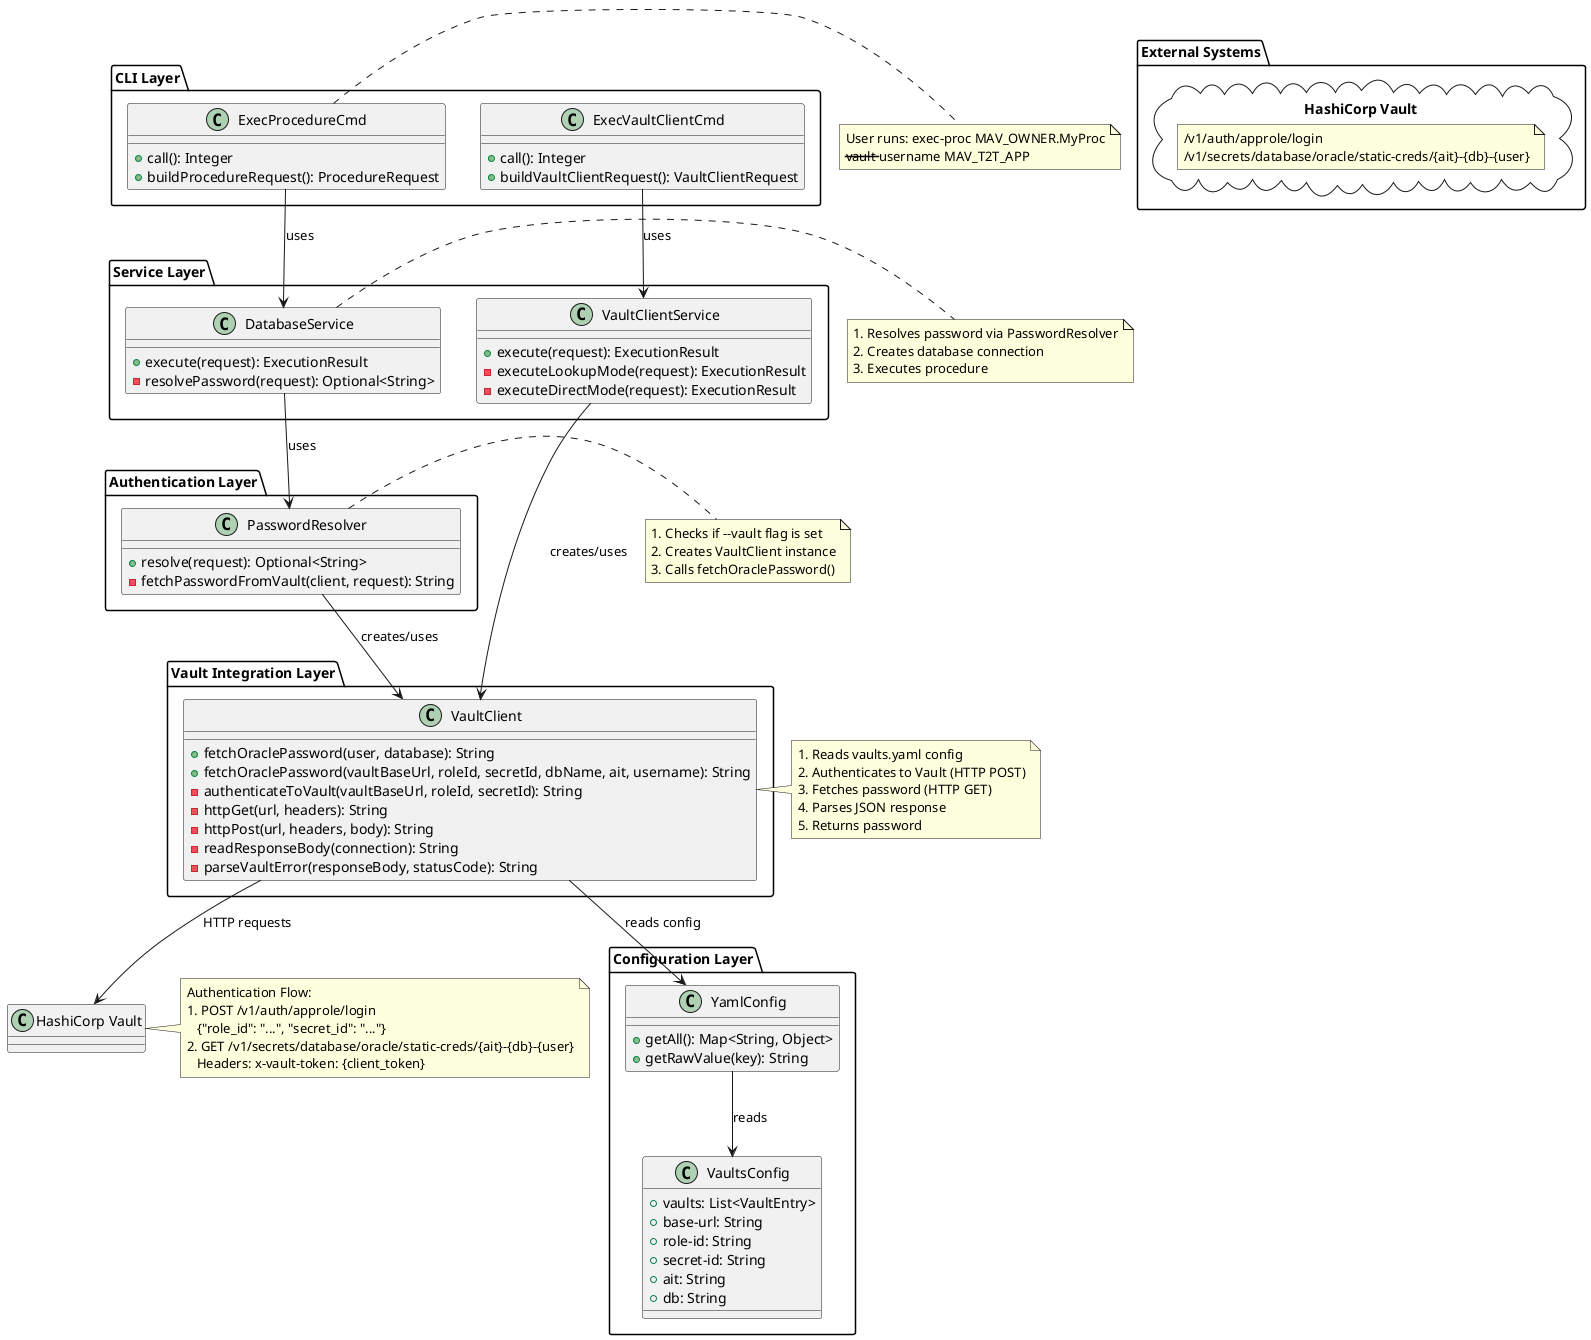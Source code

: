 @startuml VaultClient_Architecture_Flow

!define RECTANGLE class

package "CLI Layer" {
    RECTANGLE ExecProcedureCmd {
        +call(): Integer
        +buildProcedureRequest(): ProcedureRequest
    }
    
    RECTANGLE ExecVaultClientCmd {
        +call(): Integer
        +buildVaultClientRequest(): VaultClientRequest
    }
}

package "Service Layer" {
    RECTANGLE DatabaseService {
        +execute(request): ExecutionResult
        -resolvePassword(request): Optional<String>
    }
    
    RECTANGLE VaultClientService {
        +execute(request): ExecutionResult
        -executeLookupMode(request): ExecutionResult
        -executeDirectMode(request): ExecutionResult
    }
}

package "Authentication Layer" {
    RECTANGLE PasswordResolver {
        +resolve(request): Optional<String>
        -fetchPasswordFromVault(client, request): String
    }
}

package "Vault Integration Layer" {
    RECTANGLE VaultClient {
        +fetchOraclePassword(user, database): String
        +fetchOraclePassword(vaultBaseUrl, roleId, secretId, dbName, ait, username): String
        -authenticateToVault(vaultBaseUrl, roleId, secretId): String
        -httpGet(url, headers): String
        -httpPost(url, headers, body): String
        -readResponseBody(connection): String
        -parseVaultError(responseBody, statusCode): String
    }
}

package "Configuration Layer" {
    RECTANGLE YamlConfig {
        +getAll(): Map<String, Object>
        +getRawValue(key): String
    }
    
    RECTANGLE VaultsConfig {
        +vaults: List<VaultEntry>
        +base-url: String
        +role-id: String
        +secret-id: String
        +ait: String
        +db: String
    }
}

package "External Systems" {
    cloud "HashiCorp Vault" as Vault {
        note as VaultEndpoints
            /v1/auth/approle/login
            /v1/secrets/database/oracle/static-creds/{ait}-{db}-{user}
        end note
    }
}

' CLI Layer relationships
ExecProcedureCmd --> DatabaseService : uses
ExecVaultClientCmd --> VaultClientService : uses

' Service Layer relationships
DatabaseService --> PasswordResolver : uses
VaultClientService --> VaultClient : creates/uses

' Authentication Layer relationships
PasswordResolver --> VaultClient : creates/uses

' Vault Integration Layer relationships
VaultClient --> YamlConfig : reads config
VaultClient --> "HashiCorp Vault" : HTTP requests

' Configuration Layer relationships
YamlConfig --> VaultsConfig : reads

' Flow annotations
note right of ExecProcedureCmd
  User runs: exec-proc MAV_OWNER.MyProc
  --vault --username MAV_T2T_APP
end note

note right of DatabaseService
  1. Resolves password via PasswordResolver
  2. Creates database connection
  3. Executes procedure
end note

note right of PasswordResolver
  1. Checks if --vault flag is set
  2. Creates VaultClient instance
  3. Calls fetchOraclePassword()
end note

note right of VaultClient
  1. Reads vaults.yaml config
  2. Authenticates to Vault (HTTP POST)
  3. Fetches password (HTTP GET)
  4. Parses JSON response
  5. Returns password
end note

note right of "HashiCorp Vault"
  Authentication Flow:
  1. POST /v1/auth/approle/login
     {"role_id": "...", "secret_id": "..."}
  2. GET /v1/secrets/database/oracle/static-creds/{ait}-{db}-{user}
     Headers: x-vault-token: {client_token}
end note

@enduml
